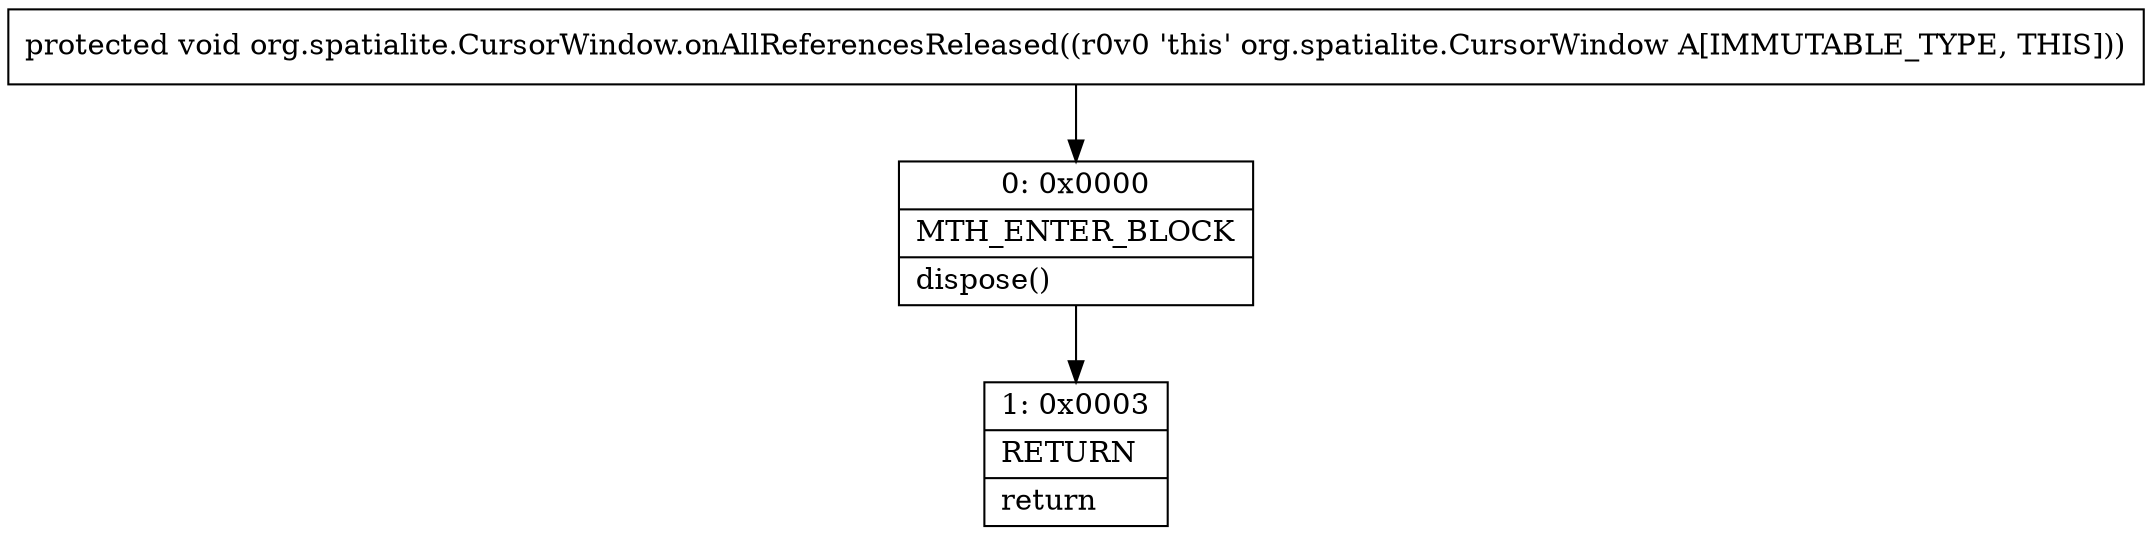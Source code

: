 digraph "CFG fororg.spatialite.CursorWindow.onAllReferencesReleased()V" {
Node_0 [shape=record,label="{0\:\ 0x0000|MTH_ENTER_BLOCK\l|dispose()\l}"];
Node_1 [shape=record,label="{1\:\ 0x0003|RETURN\l|return\l}"];
MethodNode[shape=record,label="{protected void org.spatialite.CursorWindow.onAllReferencesReleased((r0v0 'this' org.spatialite.CursorWindow A[IMMUTABLE_TYPE, THIS])) }"];
MethodNode -> Node_0;
Node_0 -> Node_1;
}

